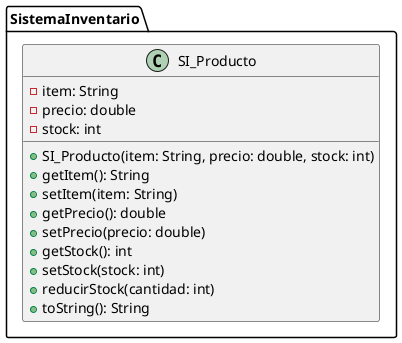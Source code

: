 @startuml
package SistemaInventario {
  class SI_Producto {
    - item: String
    - precio: double
    - stock: int
    + SI_Producto(item: String, precio: double, stock: int)
    + getItem(): String
    + setItem(item: String)
    + getPrecio(): double
    + setPrecio(precio: double)
    + getStock(): int
    + setStock(stock: int)
    + reducirStock(cantidad: int)
    + toString(): String
  }
}
@enduml